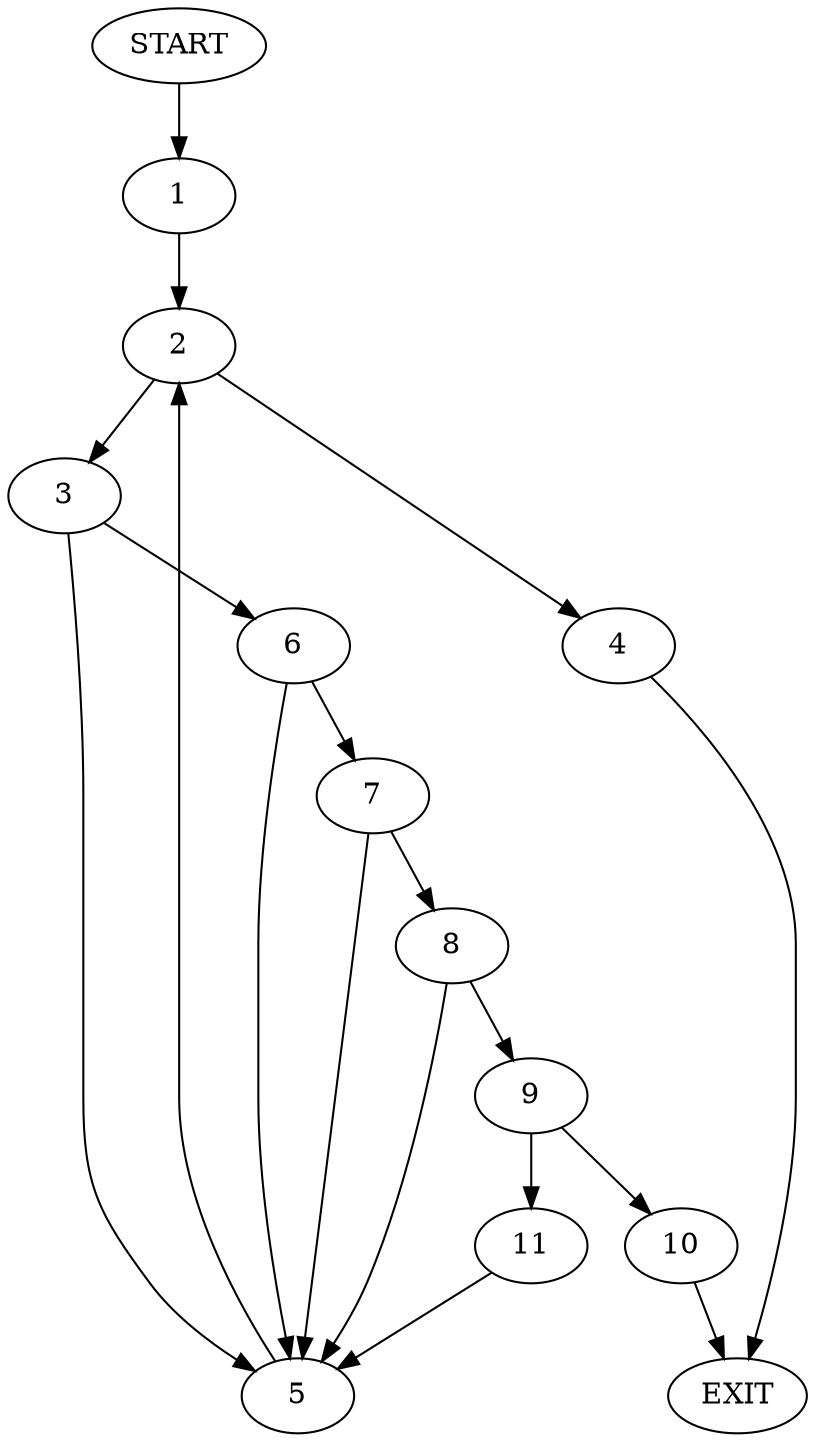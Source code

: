 digraph {
0 [label="START"]
12 [label="EXIT"]
0 -> 1
1 -> 2
2 -> 3
2 -> 4
3 -> 5
3 -> 6
4 -> 12
5 -> 2
6 -> 5
6 -> 7
7 -> 5
7 -> 8
8 -> 5
8 -> 9
9 -> 10
9 -> 11
11 -> 5
10 -> 12
}
